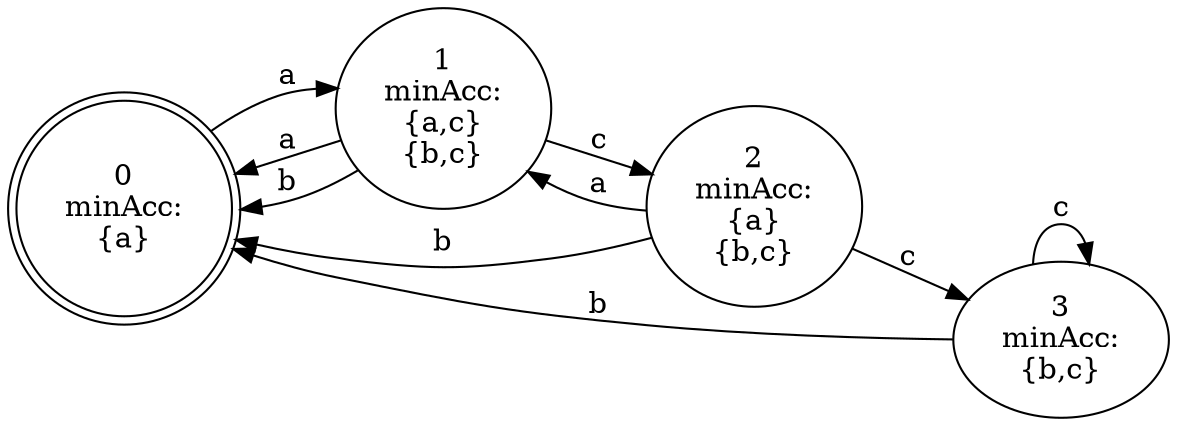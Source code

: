 digraph g {

rankdir="LR"
0[shape=doublecircle,label="0\nminAcc:\n{a}\n"];
0 -> 1[label="a"];
1[label="1\nminAcc:\n{a,c}\n{b,c}\n"];
1 -> 0[label="a"];
1 -> 0[label="b"];
1 -> 2[label="c"];
2[label="2\nminAcc:\n{a}\n{b,c}\n"];
2 -> 1[label="a"];
2 -> 0[label="b"];
2 -> 3[label="c"];
3[label="3\nminAcc:\n{b,c}\n"];
3 -> 0[label="b"];
3 -> 3[label="c"];

}

